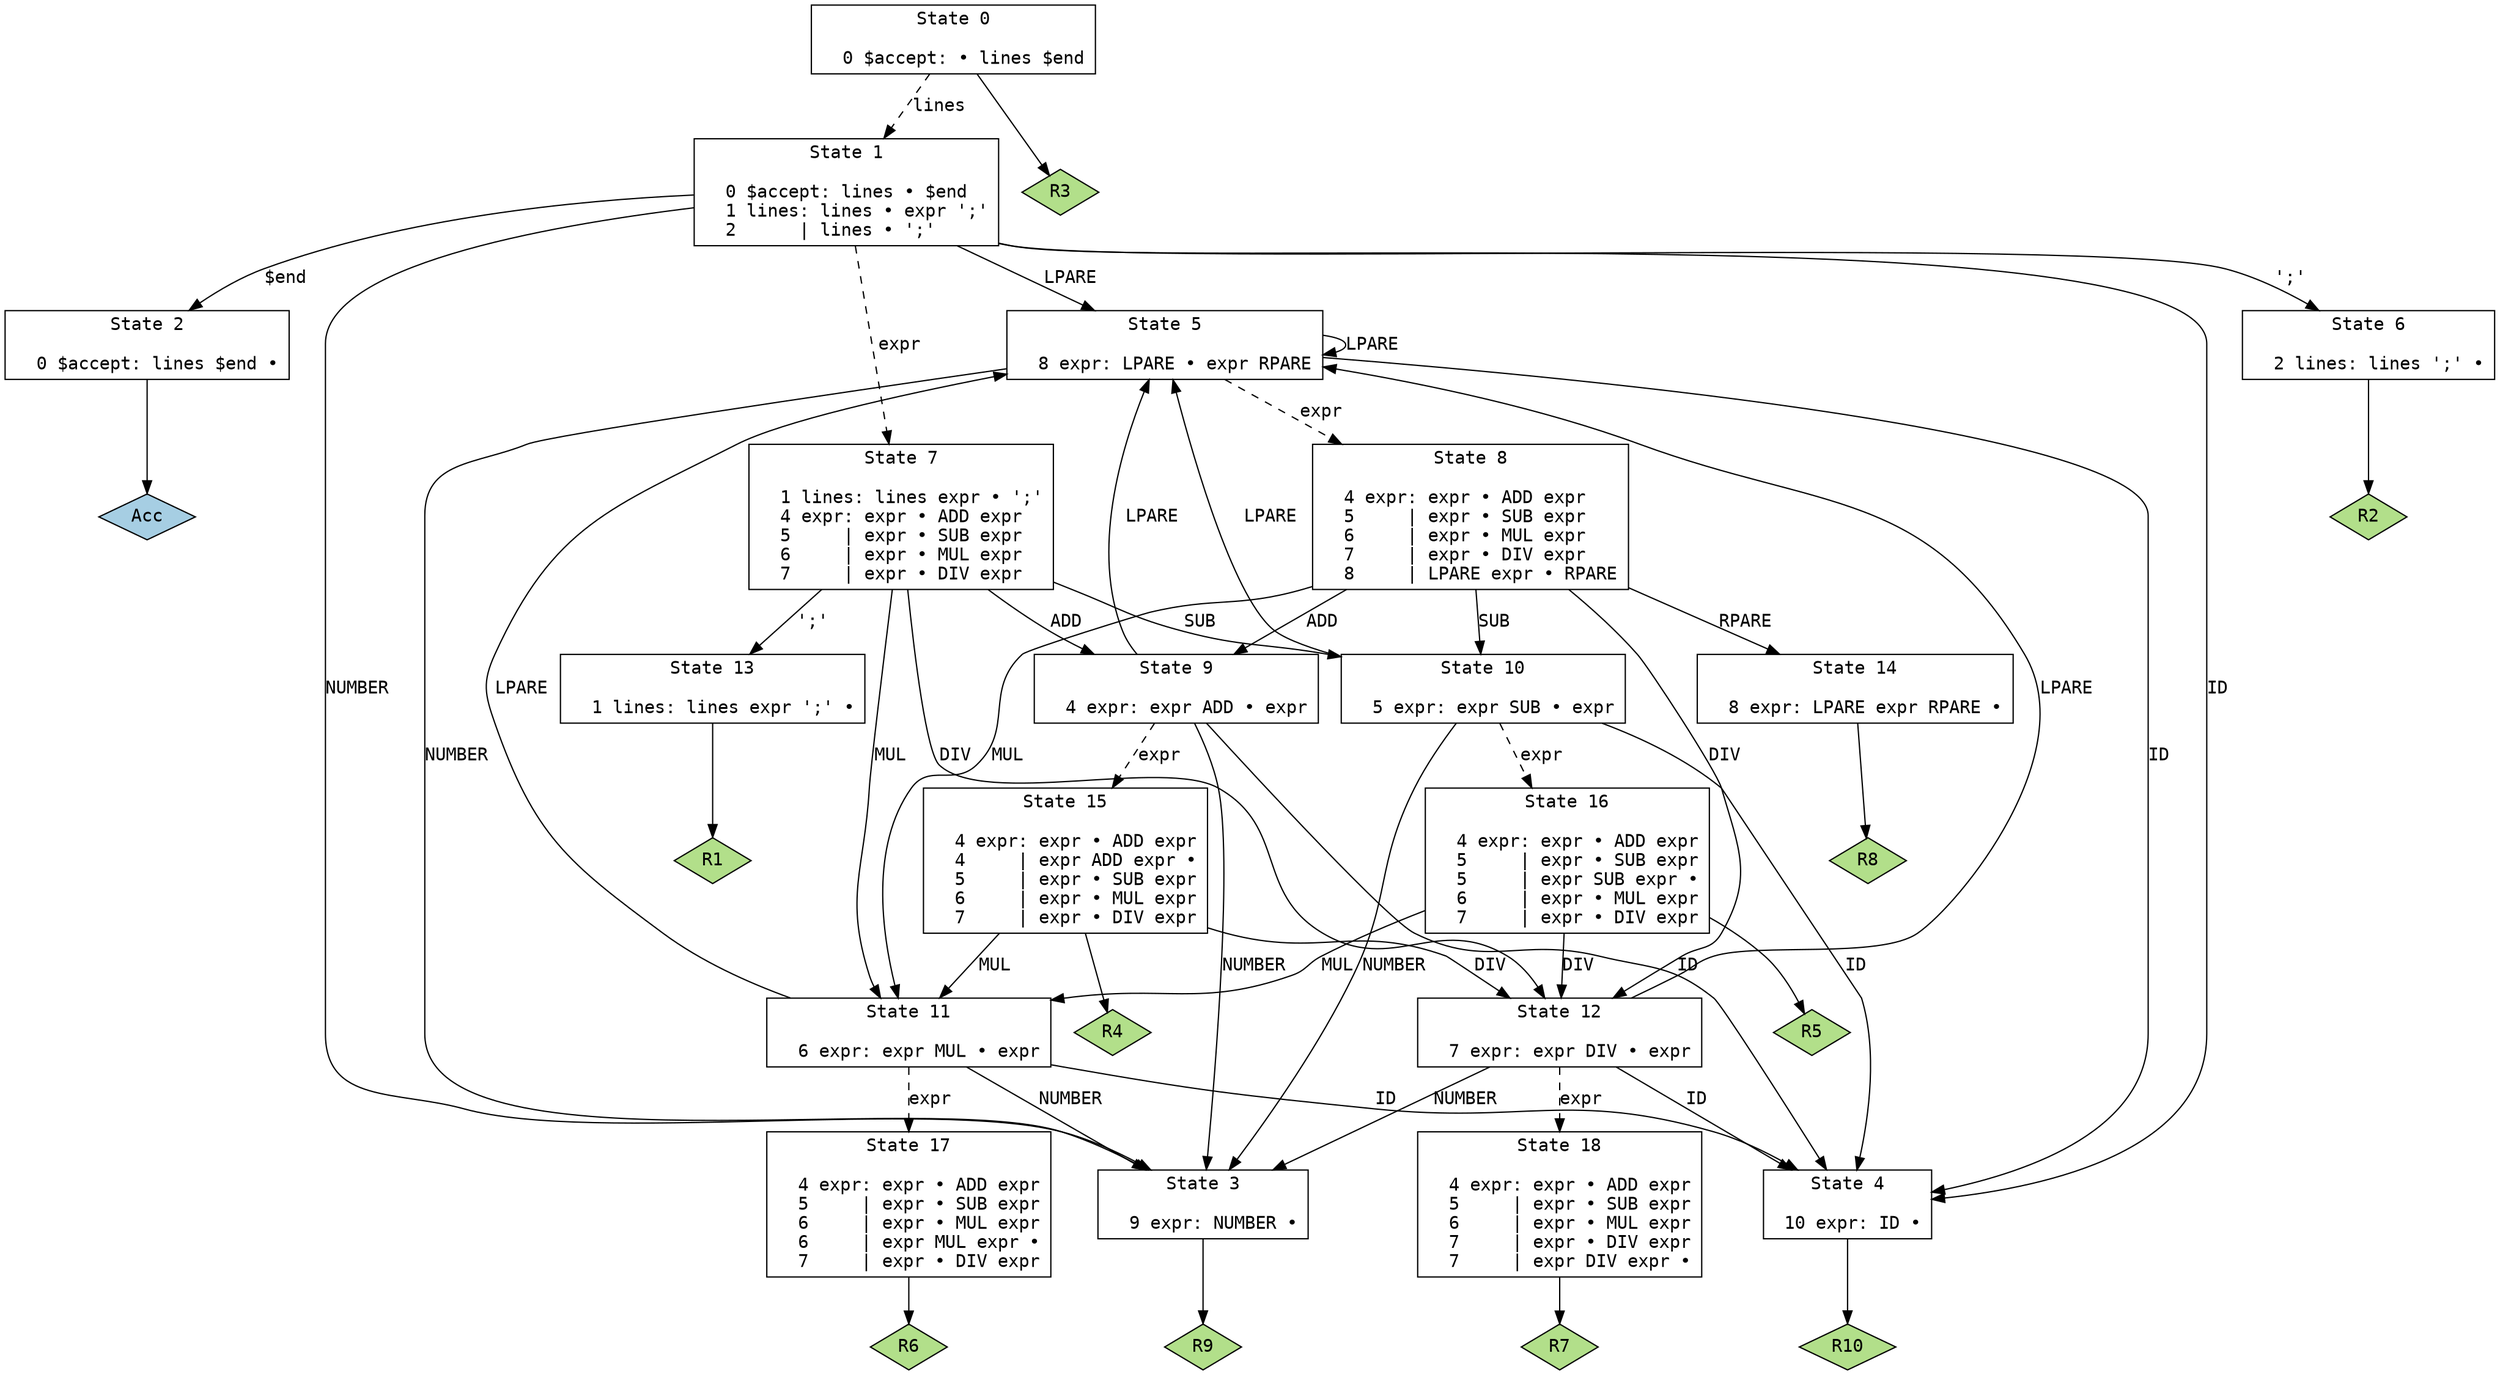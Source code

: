 // Generated by GNU Bison 3.8.2.
// Report bugs to <bug-bison@gnu.org>.
// Home page: <https://www.gnu.org/software/bison/>.

digraph "InfixToPostfix.y"
{
  node [fontname = courier, shape = box, colorscheme = paired6]
  edge [fontname = courier]

  0 [label="State 0\n\l  0 $accept: • lines $end\l"]
  0 -> 1 [style=dashed label="lines"]
  0 -> "0R3" [style=solid]
 "0R3" [label="R3", fillcolor=3, shape=diamond, style=filled]
  1 [label="State 1\n\l  0 $accept: lines • $end\l  1 lines: lines • expr ';'\l  2      | lines • ';'\l"]
  1 -> 2 [style=solid label="$end"]
  1 -> 3 [style=solid label="NUMBER"]
  1 -> 4 [style=solid label="ID"]
  1 -> 5 [style=solid label="LPARE"]
  1 -> 6 [style=solid label="';'"]
  1 -> 7 [style=dashed label="expr"]
  2 [label="State 2\n\l  0 $accept: lines $end •\l"]
  2 -> "2R0" [style=solid]
 "2R0" [label="Acc", fillcolor=1, shape=diamond, style=filled]
  3 [label="State 3\n\l  9 expr: NUMBER •\l"]
  3 -> "3R9" [style=solid]
 "3R9" [label="R9", fillcolor=3, shape=diamond, style=filled]
  4 [label="State 4\n\l 10 expr: ID •\l"]
  4 -> "4R10" [style=solid]
 "4R10" [label="R10", fillcolor=3, shape=diamond, style=filled]
  5 [label="State 5\n\l  8 expr: LPARE • expr RPARE\l"]
  5 -> 3 [style=solid label="NUMBER"]
  5 -> 4 [style=solid label="ID"]
  5 -> 5 [style=solid label="LPARE"]
  5 -> 8 [style=dashed label="expr"]
  6 [label="State 6\n\l  2 lines: lines ';' •\l"]
  6 -> "6R2" [style=solid]
 "6R2" [label="R2", fillcolor=3, shape=diamond, style=filled]
  7 [label="State 7\n\l  1 lines: lines expr • ';'\l  4 expr: expr • ADD expr\l  5     | expr • SUB expr\l  6     | expr • MUL expr\l  7     | expr • DIV expr\l"]
  7 -> 9 [style=solid label="ADD"]
  7 -> 10 [style=solid label="SUB"]
  7 -> 11 [style=solid label="MUL"]
  7 -> 12 [style=solid label="DIV"]
  7 -> 13 [style=solid label="';'"]
  8 [label="State 8\n\l  4 expr: expr • ADD expr\l  5     | expr • SUB expr\l  6     | expr • MUL expr\l  7     | expr • DIV expr\l  8     | LPARE expr • RPARE\l"]
  8 -> 9 [style=solid label="ADD"]
  8 -> 10 [style=solid label="SUB"]
  8 -> 11 [style=solid label="MUL"]
  8 -> 12 [style=solid label="DIV"]
  8 -> 14 [style=solid label="RPARE"]
  9 [label="State 9\n\l  4 expr: expr ADD • expr\l"]
  9 -> 3 [style=solid label="NUMBER"]
  9 -> 4 [style=solid label="ID"]
  9 -> 5 [style=solid label="LPARE"]
  9 -> 15 [style=dashed label="expr"]
  10 [label="State 10\n\l  5 expr: expr SUB • expr\l"]
  10 -> 3 [style=solid label="NUMBER"]
  10 -> 4 [style=solid label="ID"]
  10 -> 5 [style=solid label="LPARE"]
  10 -> 16 [style=dashed label="expr"]
  11 [label="State 11\n\l  6 expr: expr MUL • expr\l"]
  11 -> 3 [style=solid label="NUMBER"]
  11 -> 4 [style=solid label="ID"]
  11 -> 5 [style=solid label="LPARE"]
  11 -> 17 [style=dashed label="expr"]
  12 [label="State 12\n\l  7 expr: expr DIV • expr\l"]
  12 -> 3 [style=solid label="NUMBER"]
  12 -> 4 [style=solid label="ID"]
  12 -> 5 [style=solid label="LPARE"]
  12 -> 18 [style=dashed label="expr"]
  13 [label="State 13\n\l  1 lines: lines expr ';' •\l"]
  13 -> "13R1" [style=solid]
 "13R1" [label="R1", fillcolor=3, shape=diamond, style=filled]
  14 [label="State 14\n\l  8 expr: LPARE expr RPARE •\l"]
  14 -> "14R8" [style=solid]
 "14R8" [label="R8", fillcolor=3, shape=diamond, style=filled]
  15 [label="State 15\n\l  4 expr: expr • ADD expr\l  4     | expr ADD expr •\l  5     | expr • SUB expr\l  6     | expr • MUL expr\l  7     | expr • DIV expr\l"]
  15 -> 11 [style=solid label="MUL"]
  15 -> 12 [style=solid label="DIV"]
  15 -> "15R4" [style=solid]
 "15R4" [label="R4", fillcolor=3, shape=diamond, style=filled]
  16 [label="State 16\n\l  4 expr: expr • ADD expr\l  5     | expr • SUB expr\l  5     | expr SUB expr •\l  6     | expr • MUL expr\l  7     | expr • DIV expr\l"]
  16 -> 11 [style=solid label="MUL"]
  16 -> 12 [style=solid label="DIV"]
  16 -> "16R5" [style=solid]
 "16R5" [label="R5", fillcolor=3, shape=diamond, style=filled]
  17 [label="State 17\n\l  4 expr: expr • ADD expr\l  5     | expr • SUB expr\l  6     | expr • MUL expr\l  6     | expr MUL expr •\l  7     | expr • DIV expr\l"]
  17 -> "17R6" [style=solid]
 "17R6" [label="R6", fillcolor=3, shape=diamond, style=filled]
  18 [label="State 18\n\l  4 expr: expr • ADD expr\l  5     | expr • SUB expr\l  6     | expr • MUL expr\l  7     | expr • DIV expr\l  7     | expr DIV expr •\l"]
  18 -> "18R7" [style=solid]
 "18R7" [label="R7", fillcolor=3, shape=diamond, style=filled]
}
